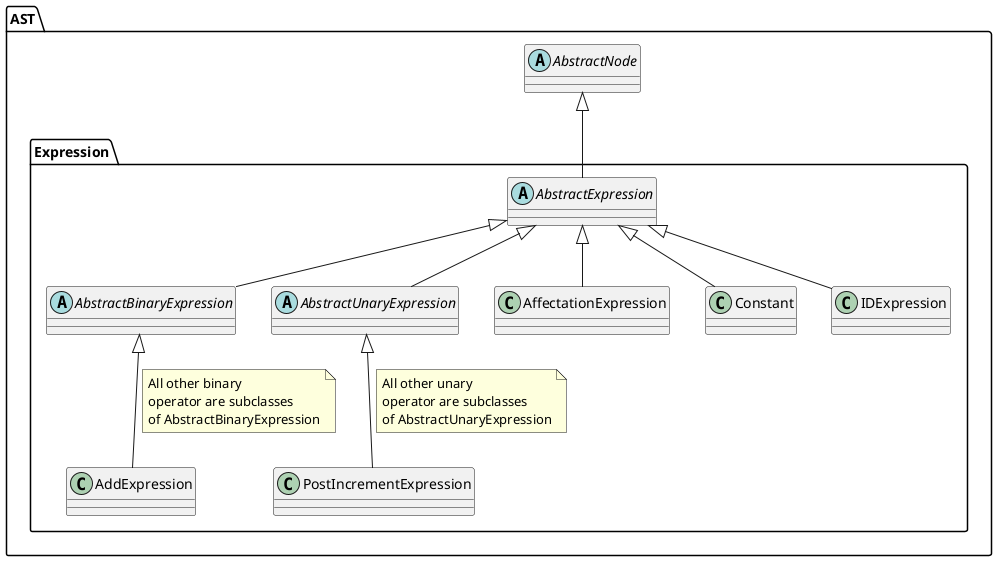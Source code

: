 @startuml

package AST {
    abstract class AbstractNode
    
    package Expression {
        abstract class AbstractExpression
        abstract class AbstractBinaryExpression
        abstract class AbstractUnaryExpression
        class AddExpression
        class AffectationExpression
        class Constant
        class IDExpression
        class PostIncrementExpression
    }
}

AbstractNode <|-- AbstractExpression

AbstractExpression <|-- AbstractBinaryExpression
AbstractExpression <|-- AffectationExpression
AbstractExpression <|-- Constant
AbstractExpression <|-- IDExpression
AbstractExpression <|-- AbstractUnaryExpression

AbstractBinaryExpression <|-- AddExpression
note on link : All other binary \noperator are subclasses \nof AbstractBinaryExpression

AbstractUnaryExpression <|-- PostIncrementExpression
note on link : All other unary \noperator are subclasses \nof AbstractUnaryExpression

@enduml
